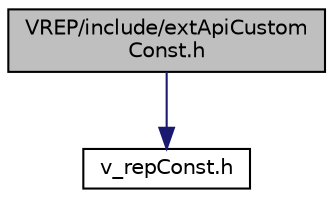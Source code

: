digraph "VREP/include/extApiCustomConst.h"
{
  edge [fontname="Helvetica",fontsize="10",labelfontname="Helvetica",labelfontsize="10"];
  node [fontname="Helvetica",fontsize="10",shape=record];
  Node1 [label="VREP/include/extApiCustom\lConst.h",height=0.2,width=0.4,color="black", fillcolor="grey75", style="filled" fontcolor="black"];
  Node1 -> Node2 [color="midnightblue",fontsize="10",style="solid",fontname="Helvetica"];
  Node2 [label="v_repConst.h",height=0.2,width=0.4,color="black", fillcolor="white", style="filled",URL="$v__rep_const_8h.html"];
}
